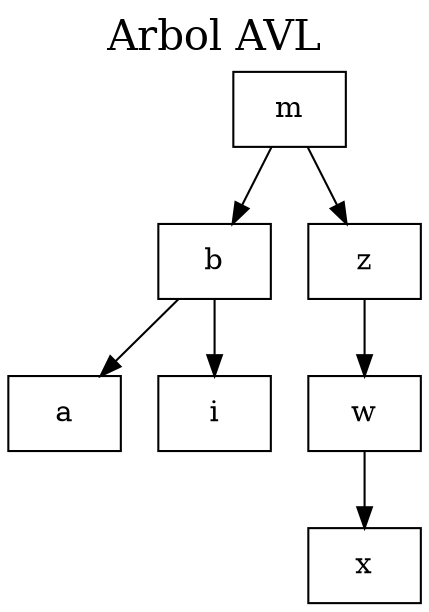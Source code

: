 digraph grafica{
rankdir=TB;graph[label="Arbol AVL", labelloc=t, fontsize=20, compound=true]
node [shape = record, style=filled, fillcolor=white];
nodo1 [ label ="m"];
nodo3 [ label ="b"];
nodo2 [ label ="a"];
nodo3->nodo2
nodo4 [ label ="i"];
nodo3->nodo4
nodo1->nodo3
nodo6 [ label ="z"];
nodo5 [ label ="w"];
nodo7 [ label ="x"];
nodo5->nodo7
nodo6->nodo5
nodo1->nodo6
}